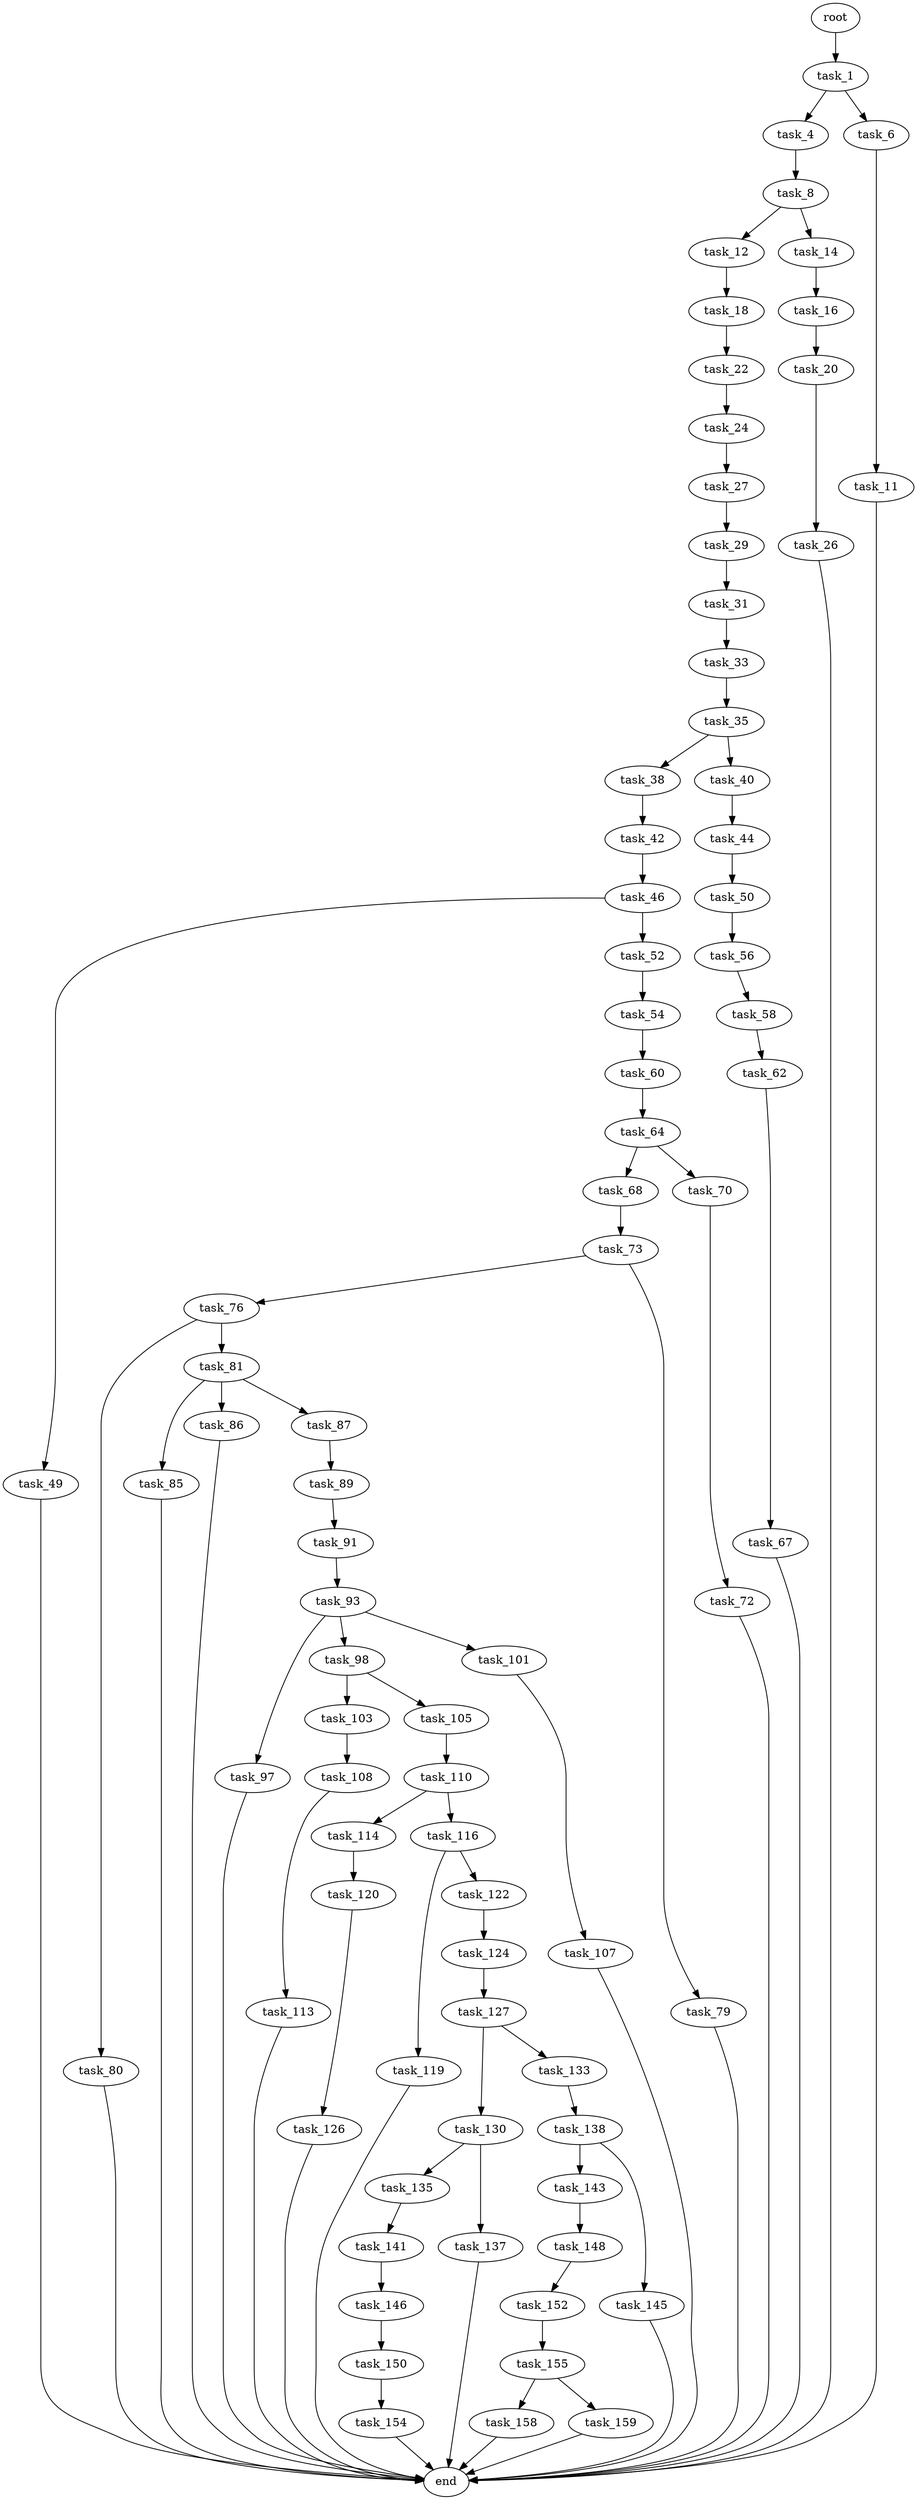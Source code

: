 digraph G {
  root [size="0.000000"];
  task_1 [size="28991029248.000000"];
  task_4 [size="22090308488.000000"];
  task_6 [size="876455330083.000000"];
  task_8 [size="8589934592.000000"];
  task_11 [size="870210947140.000000"];
  task_12 [size="10989194831.000000"];
  task_14 [size="7463589007.000000"];
  end [size="0.000000"];
  task_18 [size="1073741824000.000000"];
  task_16 [size="35919998124.000000"];
  task_20 [size="254187294492.000000"];
  task_22 [size="309002502084.000000"];
  task_26 [size="1205147536.000000"];
  task_24 [size="68719476736.000000"];
  task_27 [size="549755813888.000000"];
  task_29 [size="1950090979.000000"];
  task_31 [size="174683162113.000000"];
  task_33 [size="6759373100.000000"];
  task_35 [size="23874679742.000000"];
  task_38 [size="1661763370.000000"];
  task_40 [size="430745085335.000000"];
  task_42 [size="12444581118.000000"];
  task_44 [size="28991029248.000000"];
  task_46 [size="28991029248.000000"];
  task_50 [size="549755813888.000000"];
  task_49 [size="426722290245.000000"];
  task_52 [size="549755813888.000000"];
  task_56 [size="20077977839.000000"];
  task_54 [size="37092588596.000000"];
  task_60 [size="5354523171.000000"];
  task_58 [size="1073741824000.000000"];
  task_62 [size="1491387929.000000"];
  task_64 [size="30252844211.000000"];
  task_67 [size="276847206637.000000"];
  task_68 [size="18803920426.000000"];
  task_70 [size="28991029248.000000"];
  task_73 [size="134217728000.000000"];
  task_72 [size="12868586430.000000"];
  task_76 [size="8432071092.000000"];
  task_79 [size="549755813888.000000"];
  task_80 [size="576415931208.000000"];
  task_81 [size="146314984532.000000"];
  task_85 [size="13064701772.000000"];
  task_86 [size="443380185408.000000"];
  task_87 [size="231928233984.000000"];
  task_89 [size="27162016856.000000"];
  task_91 [size="1291724424.000000"];
  task_93 [size="1073741824000.000000"];
  task_97 [size="549755813888.000000"];
  task_98 [size="368293445632.000000"];
  task_101 [size="447252625819.000000"];
  task_103 [size="44778147362.000000"];
  task_105 [size="782757789696.000000"];
  task_107 [size="782757789696.000000"];
  task_108 [size="368293445632.000000"];
  task_110 [size="134217728000.000000"];
  task_113 [size="134217728000.000000"];
  task_114 [size="52606490100.000000"];
  task_116 [size="7829757718.000000"];
  task_120 [size="84825371804.000000"];
  task_119 [size="1762923716.000000"];
  task_122 [size="68719476736.000000"];
  task_126 [size="134217728000.000000"];
  task_124 [size="28991029248.000000"];
  task_127 [size="134217728000.000000"];
  task_130 [size="782757789696.000000"];
  task_133 [size="231928233984.000000"];
  task_135 [size="782757789696.000000"];
  task_137 [size="199211661515.000000"];
  task_138 [size="142130717592.000000"];
  task_141 [size="6124042898.000000"];
  task_143 [size="7862600738.000000"];
  task_145 [size="7384582605.000000"];
  task_146 [size="8589934592.000000"];
  task_148 [size="782757789696.000000"];
  task_150 [size="150936453636.000000"];
  task_152 [size="17182967802.000000"];
  task_154 [size="256231391613.000000"];
  task_155 [size="324497472836.000000"];
  task_158 [size="231928233984.000000"];
  task_159 [size="477801609116.000000"];

  root -> task_1 [size="1.000000"];
  task_1 -> task_4 [size="75497472.000000"];
  task_1 -> task_6 [size="75497472.000000"];
  task_4 -> task_8 [size="679477248.000000"];
  task_6 -> task_11 [size="838860800.000000"];
  task_8 -> task_12 [size="33554432.000000"];
  task_8 -> task_14 [size="33554432.000000"];
  task_11 -> end [size="1.000000"];
  task_12 -> task_18 [size="838860800.000000"];
  task_14 -> task_16 [size="209715200.000000"];
  task_18 -> task_22 [size="838860800.000000"];
  task_16 -> task_20 [size="134217728.000000"];
  task_20 -> task_26 [size="411041792.000000"];
  task_22 -> task_24 [size="411041792.000000"];
  task_26 -> end [size="1.000000"];
  task_24 -> task_27 [size="134217728.000000"];
  task_27 -> task_29 [size="536870912.000000"];
  task_29 -> task_31 [size="33554432.000000"];
  task_31 -> task_33 [size="301989888.000000"];
  task_33 -> task_35 [size="536870912.000000"];
  task_35 -> task_38 [size="536870912.000000"];
  task_35 -> task_40 [size="536870912.000000"];
  task_38 -> task_42 [size="33554432.000000"];
  task_40 -> task_44 [size="679477248.000000"];
  task_42 -> task_46 [size="209715200.000000"];
  task_44 -> task_50 [size="75497472.000000"];
  task_46 -> task_49 [size="75497472.000000"];
  task_46 -> task_52 [size="75497472.000000"];
  task_50 -> task_56 [size="536870912.000000"];
  task_49 -> end [size="1.000000"];
  task_52 -> task_54 [size="536870912.000000"];
  task_56 -> task_58 [size="411041792.000000"];
  task_54 -> task_60 [size="33554432.000000"];
  task_60 -> task_64 [size="301989888.000000"];
  task_58 -> task_62 [size="838860800.000000"];
  task_62 -> task_67 [size="33554432.000000"];
  task_64 -> task_68 [size="75497472.000000"];
  task_64 -> task_70 [size="75497472.000000"];
  task_67 -> end [size="1.000000"];
  task_68 -> task_73 [size="536870912.000000"];
  task_70 -> task_72 [size="75497472.000000"];
  task_73 -> task_76 [size="209715200.000000"];
  task_73 -> task_79 [size="209715200.000000"];
  task_72 -> end [size="1.000000"];
  task_76 -> task_80 [size="209715200.000000"];
  task_76 -> task_81 [size="209715200.000000"];
  task_79 -> end [size="1.000000"];
  task_80 -> end [size="1.000000"];
  task_81 -> task_85 [size="301989888.000000"];
  task_81 -> task_86 [size="301989888.000000"];
  task_81 -> task_87 [size="301989888.000000"];
  task_85 -> end [size="1.000000"];
  task_86 -> end [size="1.000000"];
  task_87 -> task_89 [size="301989888.000000"];
  task_89 -> task_91 [size="679477248.000000"];
  task_91 -> task_93 [size="75497472.000000"];
  task_93 -> task_97 [size="838860800.000000"];
  task_93 -> task_98 [size="838860800.000000"];
  task_93 -> task_101 [size="838860800.000000"];
  task_97 -> end [size="1.000000"];
  task_98 -> task_103 [size="411041792.000000"];
  task_98 -> task_105 [size="411041792.000000"];
  task_101 -> task_107 [size="679477248.000000"];
  task_103 -> task_108 [size="33554432.000000"];
  task_105 -> task_110 [size="679477248.000000"];
  task_107 -> end [size="1.000000"];
  task_108 -> task_113 [size="411041792.000000"];
  task_110 -> task_114 [size="209715200.000000"];
  task_110 -> task_116 [size="209715200.000000"];
  task_113 -> end [size="1.000000"];
  task_114 -> task_120 [size="134217728.000000"];
  task_116 -> task_119 [size="301989888.000000"];
  task_116 -> task_122 [size="301989888.000000"];
  task_120 -> task_126 [size="75497472.000000"];
  task_119 -> end [size="1.000000"];
  task_122 -> task_124 [size="134217728.000000"];
  task_126 -> end [size="1.000000"];
  task_124 -> task_127 [size="75497472.000000"];
  task_127 -> task_130 [size="209715200.000000"];
  task_127 -> task_133 [size="209715200.000000"];
  task_130 -> task_135 [size="679477248.000000"];
  task_130 -> task_137 [size="679477248.000000"];
  task_133 -> task_138 [size="301989888.000000"];
  task_135 -> task_141 [size="679477248.000000"];
  task_137 -> end [size="1.000000"];
  task_138 -> task_143 [size="134217728.000000"];
  task_138 -> task_145 [size="134217728.000000"];
  task_141 -> task_146 [size="134217728.000000"];
  task_143 -> task_148 [size="209715200.000000"];
  task_145 -> end [size="1.000000"];
  task_146 -> task_150 [size="33554432.000000"];
  task_148 -> task_152 [size="679477248.000000"];
  task_150 -> task_154 [size="134217728.000000"];
  task_152 -> task_155 [size="411041792.000000"];
  task_154 -> end [size="1.000000"];
  task_155 -> task_158 [size="209715200.000000"];
  task_155 -> task_159 [size="209715200.000000"];
  task_158 -> end [size="1.000000"];
  task_159 -> end [size="1.000000"];
}
